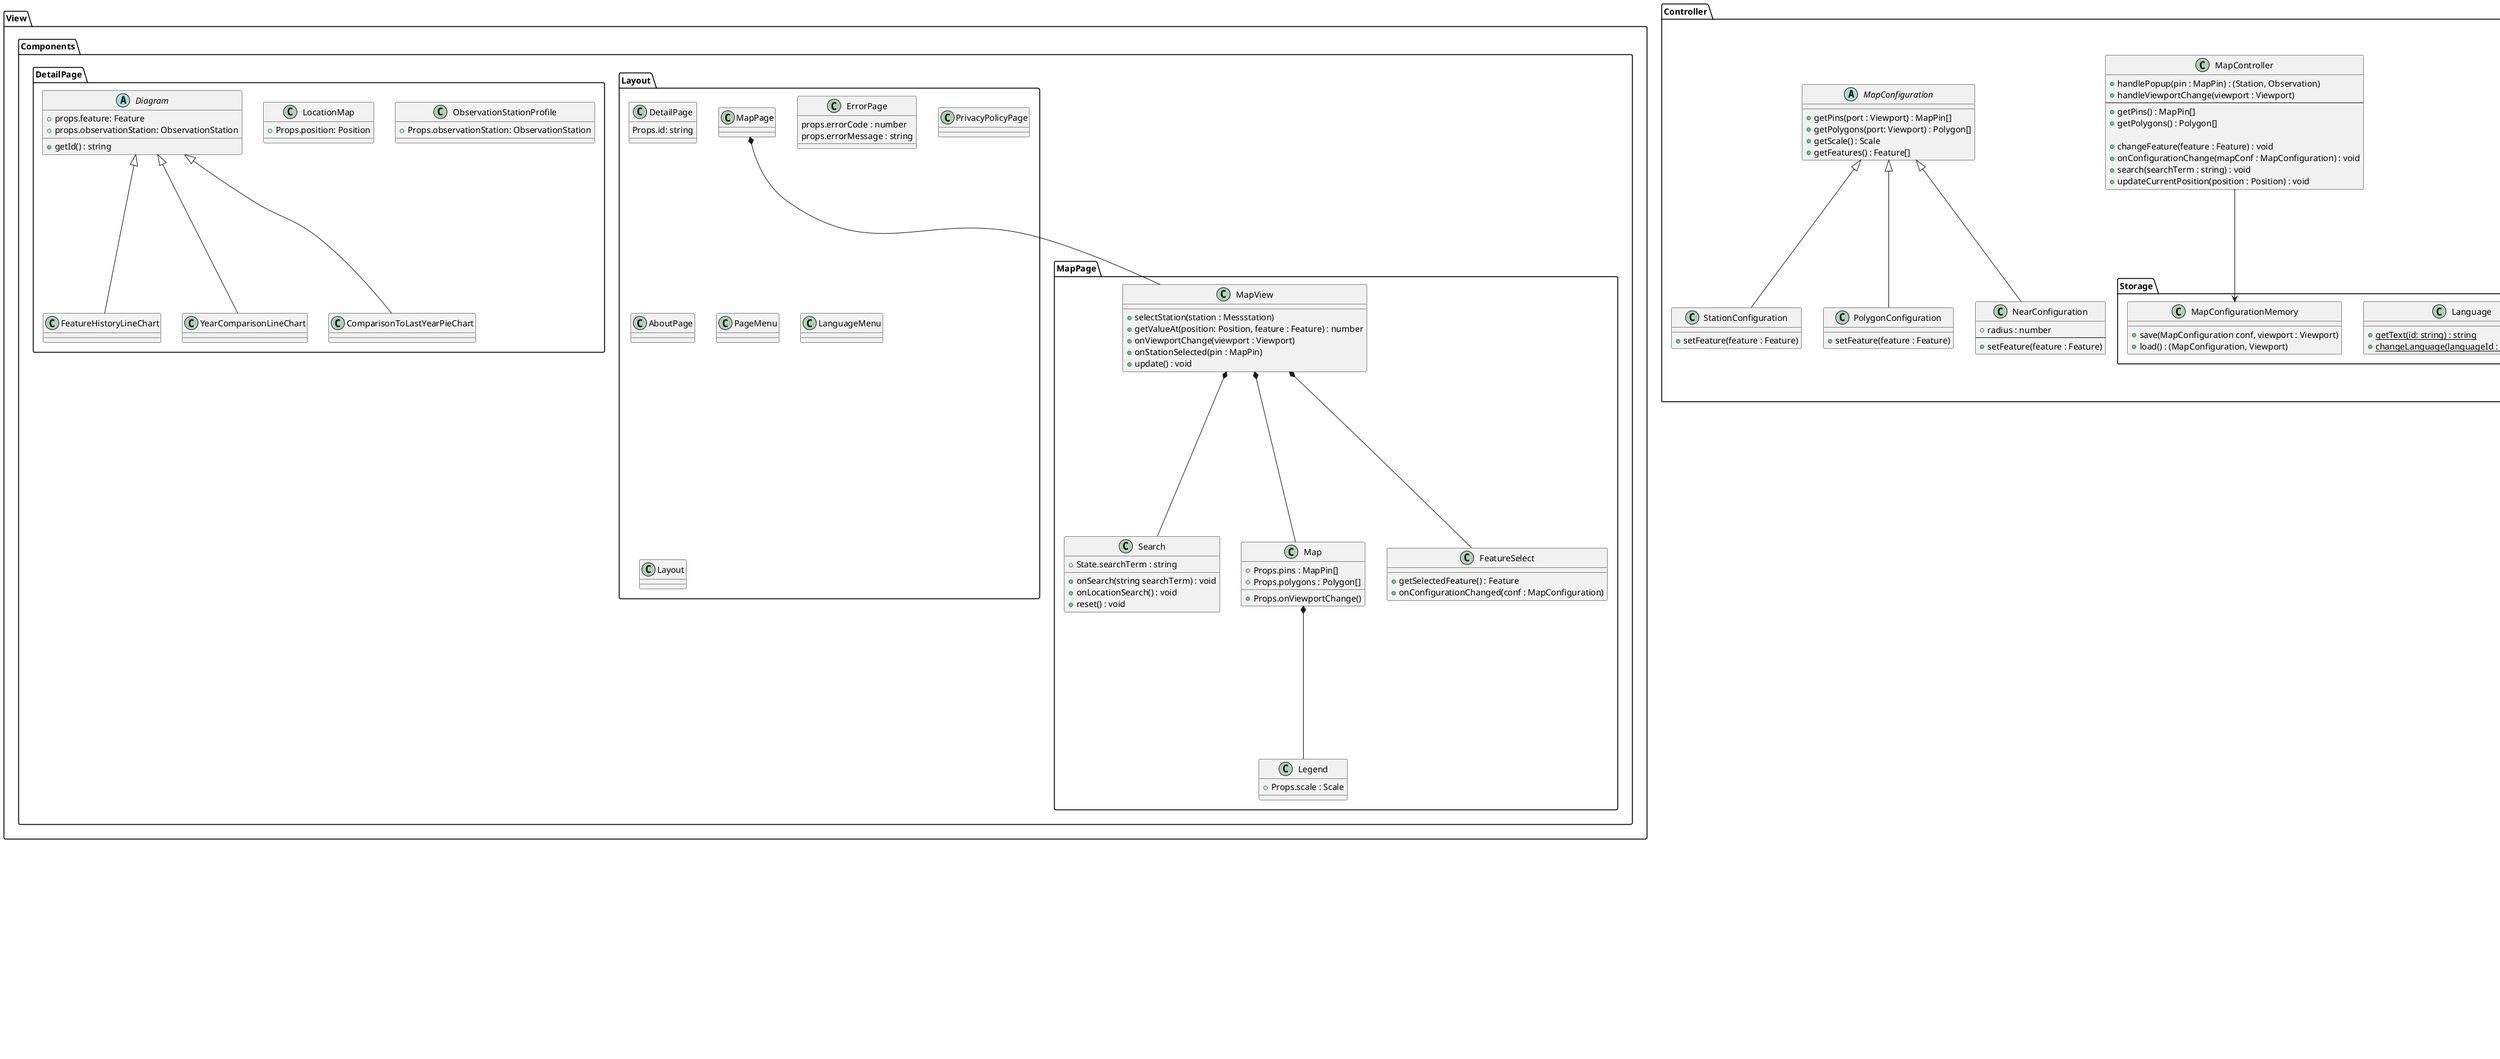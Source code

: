 @startuml MVC

namespace Model {


    Feature --> Position
    Feature --> Scale

    MapPin --> Position
    Viewport --> Position

    Observation --> Feature
    Observation --> Position
    Observation --> ObservationStation

    ObservationStation --> Feature
    ObservationStation --> Position

    Scale --> Color

    class MapPin {
        +constructor(position : Position)

        + getPosition() : Position
        + setPosition(position : Position) : void

        + getValue() : number
        + setValue(value : number) : void

        + getStationId() : string
        + setStationId(id : string) : void

        + getColor() : Color
        + setColor(color : Color) : void
    }

    class Viewport {
        + getCenter() : Position
        + getZoom() : number
        + getRadius() : number
        + setCenter(position : Position) : void
        + setZoom(zoom : number) : void
    }

    class ObservationStation {
        - id : number
        - name : string
        - description : string
        - position : Position
        - availableFeatures : Feature[]

        + constructor(id: number, name: string, description: string, position: Position, features: Feature[])
        + getId() : number
        + getName() : string
        + getDescription() : string
        + getPosition() : Position
        + getFeatures() : Feature[]
        + getDiagrams() : DetailPage.Diagram[]
        + hasFeature(feature : Feature) : Boolean
    }

    class Observation {
        - observationStation : ObservationStation
        - position: Position
        - feature : Feature
        - value : number
        - timestamp : Date

        + constructor(observationStation: ObservationStation, position: Position, feature: Feature, dateTime: Date, value: number)
        + getObservationStation() : ObservationStation
        + getPosition(): Position
        + getFeature() : Feature
        + getValue() : number
        + getTimeStamp() : Date
    }

    enum Timespan {
        LAST_YEAR,
        LAST_3_MONTHS,
        LAST_MONTH,
        LAST_WEEK,
        LAST_3_DAYS,
        TODAY,
    }

    class Position {
        - latitude : number
        - logitude : number

        + constructor(latitude: number, logitude: number)
        + getLatitude(): number
        + getLongitude(): number
        + toString(): string
    }

    class Feature {
        - id : number
        - name : string
        - description : string
        - scale : Scale
        - relatedWeblink : string
        - drawableDiagrams : DetailPage.Diagram[]
        - limit: number
        - unitOfMeasurement: string

        + constructor(id : number, name : string, description : string, scale : Scale, relatedWeblink : string, drawableDiagrams : DetailPage.Diagram[], limit: number, unitOfMeasurement: string)
        + getID(): number
        + getName(): string
        + getDescription(): string
        + getRelatedScale(): Scale
        + getRelatedWeblink(): string
        + getDrawableDiagrams(): DetailPage.Diagram[]
        + getLimit(): number
        + getUnitOfMeasurement(): string
        + limitIsExceeded(observation: Observation): boolean
    }

    class Color {
        {static} + readonly GREEN = "#50EE70"
        {static} + readonly LIGHTGREEN = "#AAFF55"
        {static} + readonly YELLOW = "#FFFF00"
        {static} + readonly ORANGE = "#FFA500"
        {static} + readonly RED = "#FF0000"
        {static} + readonly WHITE = "#FFFFFF"
        {static} + readonly BLACK = "#000000"
        {static} + readonly PRIMARY
        {static} + readonly SECONDARY

        + constructor(r: number, g: number, b: number)
        + constructor(hex: string)
        + getRGB() : [number, number, number]
        + getHex() : string
    }

    class Scale {
        + constructor(linearTransition: boolean, colors : {number, string}[])
        + getColor(value : number) : Color
    }

}

namespace View {
    namespace Components {
        namespace MapPage {

            View.Components.Layout.MapPage *-- View.Components.MapPage.MapView
            
            MapView *-- Search
            
            MapView *-- Map
            MapView *-- FeatureSelect

            Map *-- Legend

            class FeatureSelect {
                + getSelectedFeature() : Feature
                + onConfigurationChanged(conf : MapConfiguration)
            }
            class Search {
                + State.searchTerm : string
                + onSearch(string searchTerm) : void
                + onLocationSearch() : void
                + reset() : void
            }

            class MapView {
                + selectStation(station : Messstation)
                + getValueAt(position: Position, feature : Feature) : number
                + onViewportChange(viewport : Viewport)
                + onStationSelected(pin : MapPin)
                + update() : void
            }
            class Map {
                + Props.pins : MapPin[]
                + Props.polygons : Polygon[]
                + Props.onViewportChange()
            }
            class Legend {
                + Props.scale : Scale
            }
        }
        namespace DetailPage {
            class ObservationStationProfile {
                + Props.observationStation: ObservationStation
            }
            class LocationMap {
                + Props.position: Position
            }
            abstract Diagram {
                + props.feature: Feature
                + props.observationStation: ObservationStation
                + getId() : string
            }
            class FeatureHistoryLineChart extends Diagram
            class YearComparisonLineChart extends Diagram
            class ComparisonToLastYearPieChart extends Diagram
        }


        namespace Layout {
            class MapPage
            class DetailPage {
                Props.id: string
            }
            class ErrorPage {
                props.errorCode : number
                props.errorMessage : string
            }
            class PrivacyPolicyPage
            class AboutPage
            class PageMenu
            class LanguageMenu
            class Layout
        }
    }
}


namespace Controller {
    namespace Frost {
        class FROSTServer {
            + setUrl(url : string) : void
            + getUrl() : string
        }

        class FROSTQuery {
            + send() : QueryResult
            + setTop(n : number) : void
            + setSkip(n : number) : void
            + enableCount(set : boolean) : void
            + setOrderBy(orderBy : string) : void
            + setSelect(select : string) : void
            + setFilter(filter : string) : void
            + setExpand(expand : string) : void
            + setId(id : string) : void
        }

        interface QueryResult

        class Adapter {
            + convertToLoc(data : QueryResult) : Location[]
            + convertToObs(data : QueryResult) : Observations[]
            + convertToSta(data : QueryResult) : ObservationStation[]
        }

        class DataProvider {
            + getLatestObservations(center : Position, radius: number, feature : Feature) : Observation[]
            + getLatestObservation(station : ObservationStation, feature : Feature) : Observation
            + getObservations(station : ObservationStation, start : Date, end : Date, feature : Feature) : Observation[]
            + getObservations(station : ObservationStation, start : Date, end : Date, feature : Feature, frequency : Frequency) : Observation[]
            + getObservationStations(middle: Position, radius : number) : ObservationStation[]
            + getObservationStation(id : string) : ObservationStation
        }
        class FeatureProvider {
            + getFeature(featureID : number) : Feature
            + getFeature(featureName : string) : Feature
            + getRegisteredFeatures() : Feature[]
        }
    }
    namespace Storage {
        class Language {
            {static} + getText(id: string) : string
            {static} + changeLanguage(languageId : number): void
        }

        class MapConfigurationMemory {
            + save(MapConfiguration conf, viewport : Viewport)
            + load() : (MapConfiguration, Viewport)
        }
    }

    MapController --> Controller.Storage.MapConfigurationMemory

    class MapController {
        + handlePopup(pin : MapPin) : (Station, Observation)
        + handleViewportChange(viewport : Viewport)
        --
        + getPins() : MapPin[]
        + getPolygons() : Polygon[]

        + changeFeature(feature : Feature) : void
        + onConfigurationChange(mapConf : MapConfiguration) : void
        + search(searchTerm : string) : void
        + updateCurrentPosition(position : Position) : void
    }

    abstract MapConfiguration {
        + getPins(port : Viewport) : MapPin[]
        + getPolygons(port: Viewport) : Polygon[]
        + getScale() : Scale
        + getFeatures() : Feature[]
    }

    class StationConfiguration extends MapConfiguration {
        + setFeature(feature : Feature)
    }

    class PolygonConfiguration extends MapConfiguration {
        + setFeature(feature : Feature)
    }

    class NearConfiguration extends MapConfiguration {
        + radius : number
        --
        + setFeature(feature : Feature)
    }

}

@enduml
